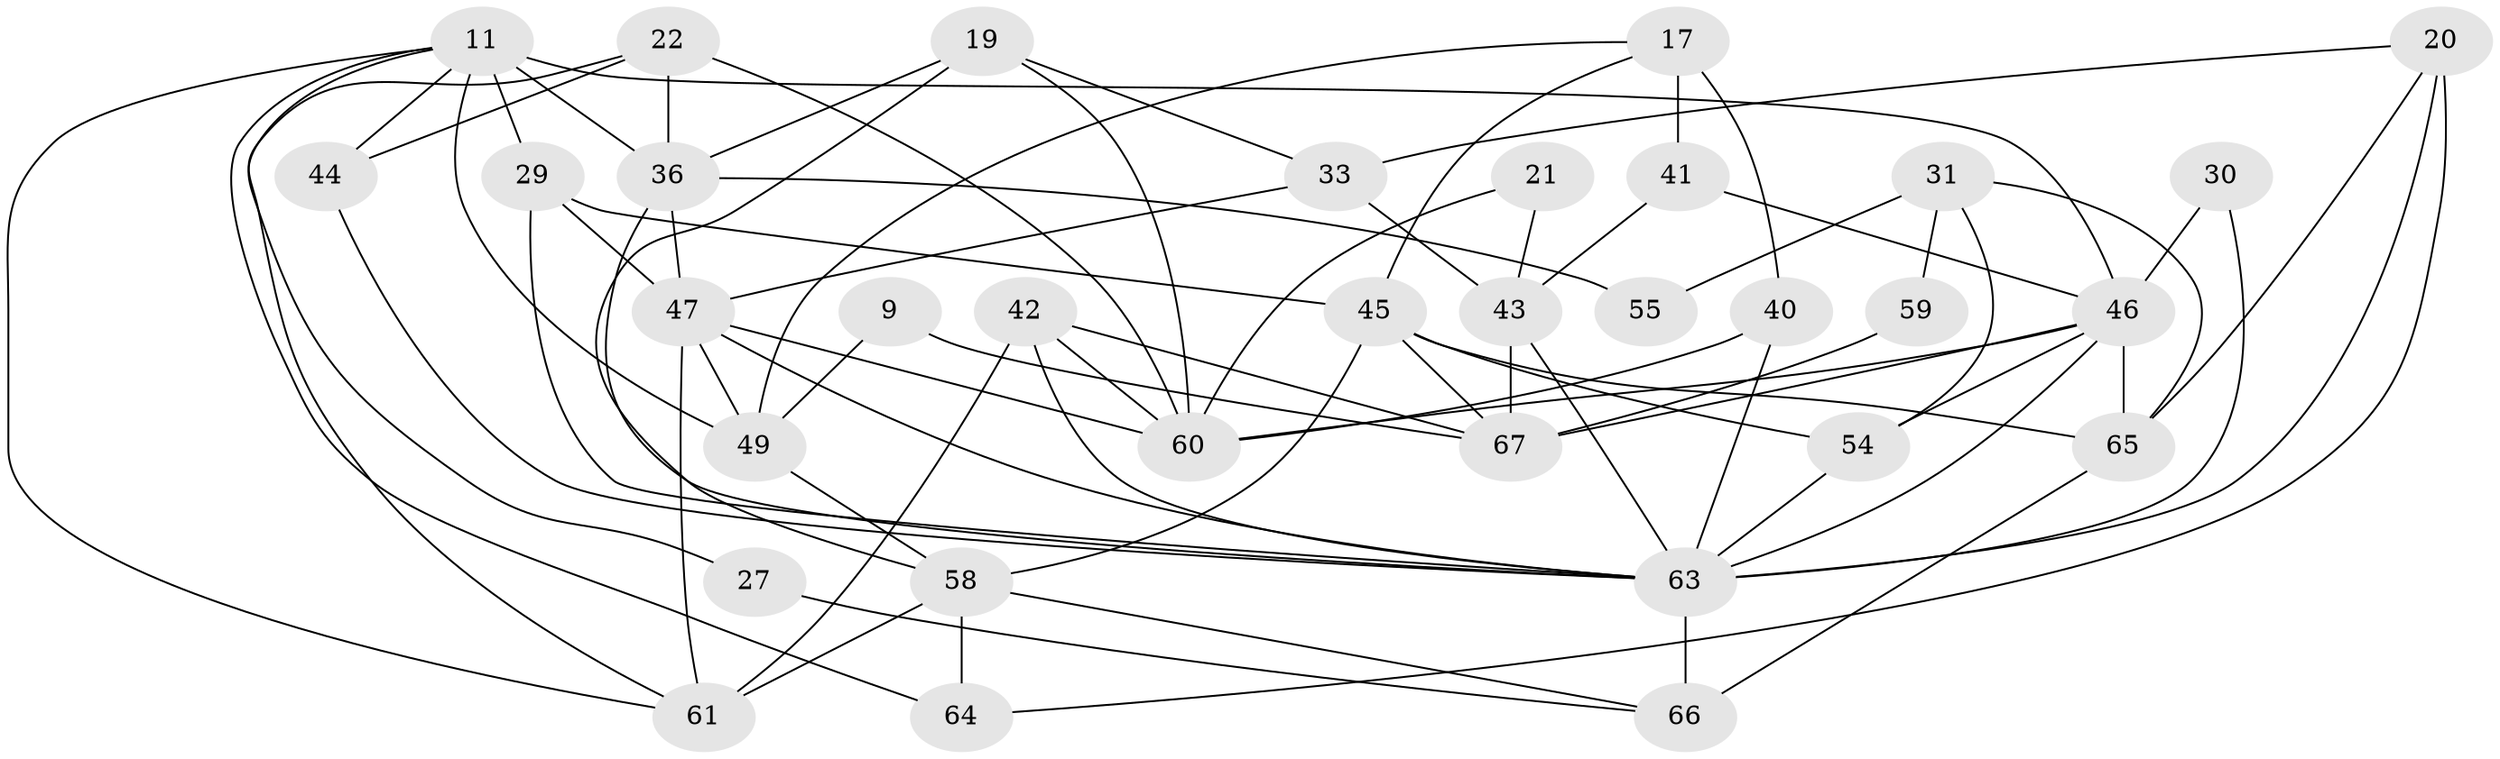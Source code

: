 // original degree distribution, {5: 0.208955223880597, 3: 0.208955223880597, 2: 0.19402985074626866, 4: 0.23880597014925373, 7: 0.05970149253731343, 6: 0.07462686567164178, 8: 0.014925373134328358}
// Generated by graph-tools (version 1.1) at 2025/51/03/09/25 04:51:00]
// undirected, 33 vertices, 75 edges
graph export_dot {
graph [start="1"]
  node [color=gray90,style=filled];
  9;
  11 [super="+7"];
  17;
  19;
  20 [super="+18"];
  21;
  22 [super="+6"];
  27;
  29 [super="+23"];
  30;
  31;
  33;
  36 [super="+8+16"];
  40 [super="+32"];
  41 [super="+1"];
  42;
  43;
  44;
  45 [super="+26+37"];
  46 [super="+39"];
  47 [super="+10"];
  49 [super="+34"];
  54 [super="+5"];
  55;
  58 [super="+25+51"];
  59;
  60 [super="+28+50"];
  61;
  63 [super="+13+53"];
  64 [super="+56"];
  65 [super="+48+57"];
  66 [super="+62+52"];
  67 [super="+35"];
  9 -- 67;
  9 -- 49;
  11 -- 44;
  11 -- 46;
  11 -- 29 [weight=2];
  11 -- 36 [weight=2];
  11 -- 27;
  11 -- 61;
  11 -- 49;
  11 -- 64;
  17 -- 45;
  17 -- 41 [weight=2];
  17 -- 40;
  17 -- 49;
  19 -- 33;
  19 -- 60;
  19 -- 36;
  19 -- 58;
  20 -- 63 [weight=2];
  20 -- 65;
  20 -- 64;
  20 -- 33;
  21 -- 43;
  21 -- 60;
  22 -- 61;
  22 -- 44;
  22 -- 36 [weight=3];
  22 -- 60;
  27 -- 66;
  29 -- 63;
  29 -- 45;
  29 -- 47;
  30 -- 63;
  30 -- 46;
  31 -- 65;
  31 -- 54;
  31 -- 55;
  31 -- 59;
  33 -- 47;
  33 -- 43;
  36 -- 55;
  36 -- 63 [weight=2];
  36 -- 47 [weight=2];
  40 -- 63 [weight=2];
  40 -- 60;
  41 -- 43;
  41 -- 46 [weight=2];
  42 -- 61;
  42 -- 67;
  42 -- 63 [weight=2];
  42 -- 60 [weight=3];
  43 -- 67 [weight=2];
  43 -- 63;
  44 -- 63;
  45 -- 58;
  45 -- 54;
  45 -- 65 [weight=3];
  45 -- 67;
  46 -- 67;
  46 -- 65 [weight=2];
  46 -- 63;
  46 -- 60 [weight=2];
  46 -- 54;
  47 -- 60;
  47 -- 49;
  47 -- 61;
  47 -- 63;
  49 -- 58;
  54 -- 63;
  58 -- 61 [weight=2];
  58 -- 66;
  58 -- 64;
  59 -- 67;
  63 -- 66 [weight=2];
  65 -- 66 [weight=3];
}
